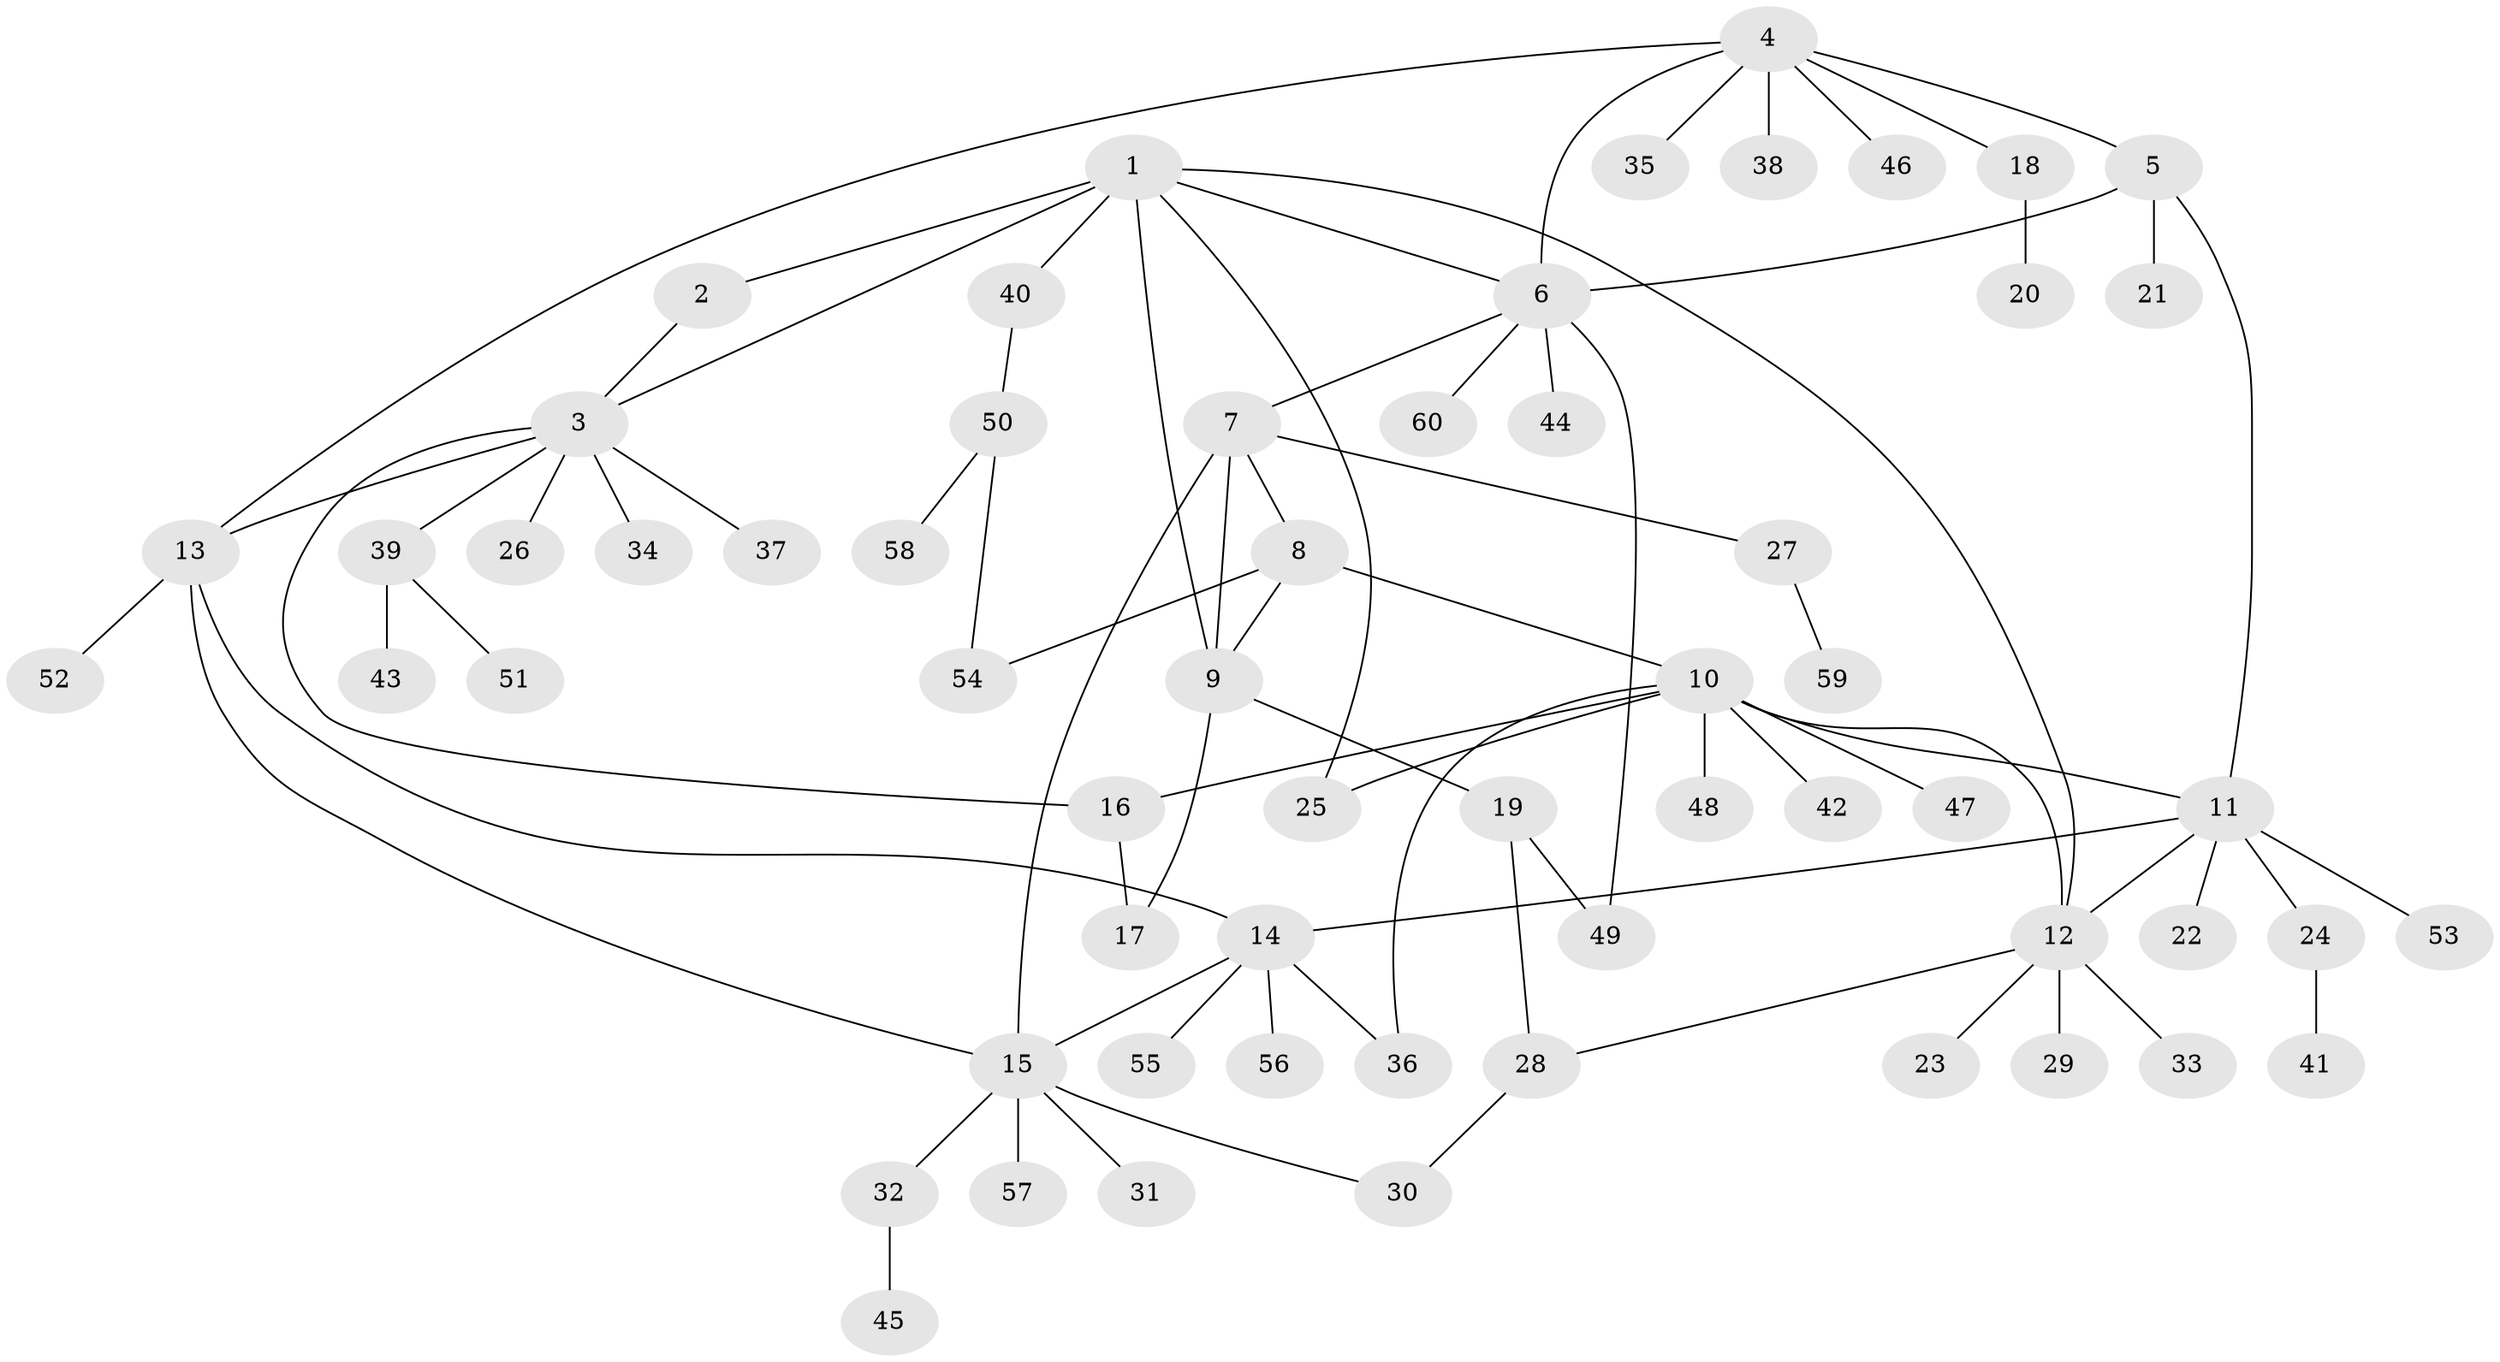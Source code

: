 // Generated by graph-tools (version 1.1) at 2025/11/02/27/25 16:11:32]
// undirected, 60 vertices, 78 edges
graph export_dot {
graph [start="1"]
  node [color=gray90,style=filled];
  1;
  2;
  3;
  4;
  5;
  6;
  7;
  8;
  9;
  10;
  11;
  12;
  13;
  14;
  15;
  16;
  17;
  18;
  19;
  20;
  21;
  22;
  23;
  24;
  25;
  26;
  27;
  28;
  29;
  30;
  31;
  32;
  33;
  34;
  35;
  36;
  37;
  38;
  39;
  40;
  41;
  42;
  43;
  44;
  45;
  46;
  47;
  48;
  49;
  50;
  51;
  52;
  53;
  54;
  55;
  56;
  57;
  58;
  59;
  60;
  1 -- 2;
  1 -- 3;
  1 -- 6;
  1 -- 9;
  1 -- 12;
  1 -- 25;
  1 -- 40;
  2 -- 3;
  3 -- 13;
  3 -- 16;
  3 -- 26;
  3 -- 34;
  3 -- 37;
  3 -- 39;
  4 -- 5;
  4 -- 6;
  4 -- 13;
  4 -- 18;
  4 -- 35;
  4 -- 38;
  4 -- 46;
  5 -- 6;
  5 -- 11;
  5 -- 21;
  6 -- 7;
  6 -- 44;
  6 -- 49;
  6 -- 60;
  7 -- 8;
  7 -- 9;
  7 -- 15;
  7 -- 27;
  8 -- 9;
  8 -- 10;
  8 -- 54;
  9 -- 17;
  9 -- 19;
  10 -- 11;
  10 -- 12;
  10 -- 16;
  10 -- 25;
  10 -- 36;
  10 -- 42;
  10 -- 47;
  10 -- 48;
  11 -- 12;
  11 -- 14;
  11 -- 22;
  11 -- 24;
  11 -- 53;
  12 -- 23;
  12 -- 28;
  12 -- 29;
  12 -- 33;
  13 -- 14;
  13 -- 15;
  13 -- 52;
  14 -- 15;
  14 -- 36;
  14 -- 55;
  14 -- 56;
  15 -- 30;
  15 -- 31;
  15 -- 32;
  15 -- 57;
  16 -- 17;
  18 -- 20;
  19 -- 28;
  19 -- 49;
  24 -- 41;
  27 -- 59;
  28 -- 30;
  32 -- 45;
  39 -- 43;
  39 -- 51;
  40 -- 50;
  50 -- 54;
  50 -- 58;
}
